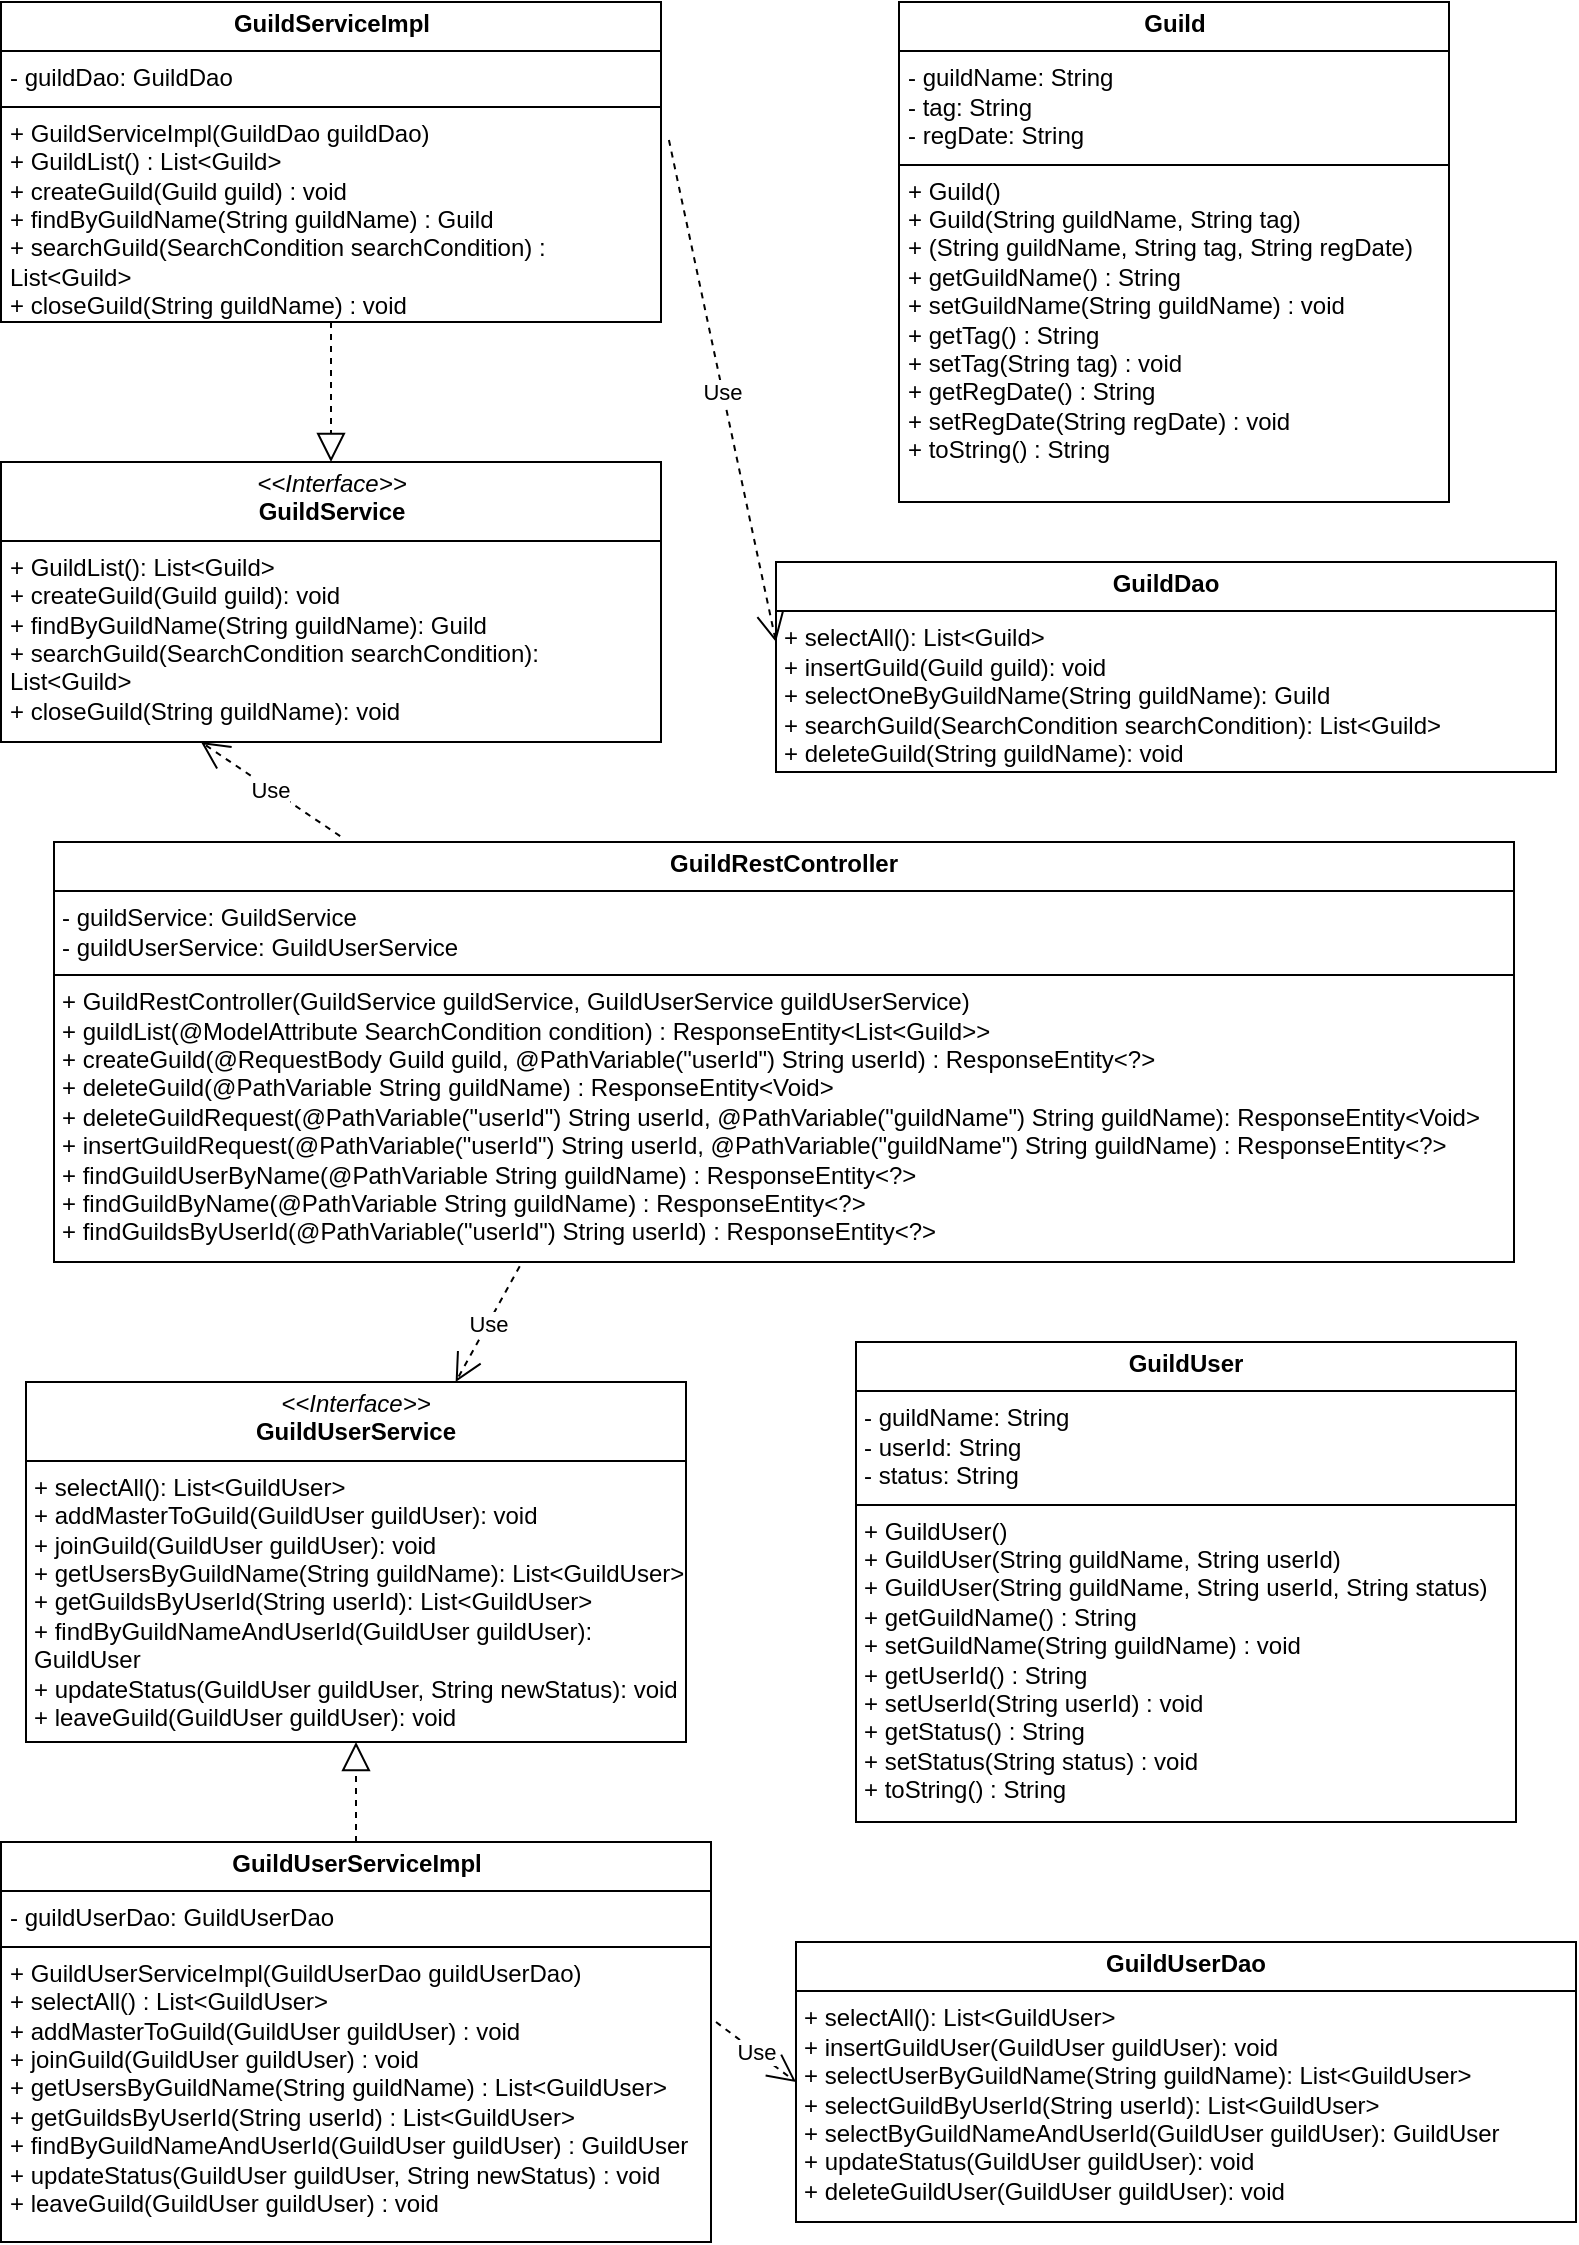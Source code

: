 <mxfile version="24.4.6" type="device">
  <diagram id="C5RBs43oDa-KdzZeNtuy" name="Page-1">
    <mxGraphModel dx="851" dy="674" grid="1" gridSize="10" guides="1" tooltips="1" connect="1" arrows="1" fold="1" page="1" pageScale="1" pageWidth="827" pageHeight="1169" math="0" shadow="0">
      <root>
        <mxCell id="WIyWlLk6GJQsqaUBKTNV-0" />
        <mxCell id="WIyWlLk6GJQsqaUBKTNV-1" parent="WIyWlLk6GJQsqaUBKTNV-0" />
        <mxCell id="fT-lklPn8G5hOa_dggbo-19" value="&lt;p style=&quot;margin:0px;margin-top:4px;text-align:center;&quot;&gt;&lt;i&gt;&amp;lt;&amp;lt;Interface&amp;gt;&amp;gt;&lt;/i&gt;&lt;br&gt;&lt;b&gt;&lt;span style=&quot;text-wrap: nowrap;&quot;&gt;Guild&lt;/span&gt;Service&lt;/b&gt;&lt;/p&gt;&lt;hr size=&quot;1&quot; style=&quot;border-style:solid;&quot;&gt;&lt;p style=&quot;margin:0px;margin-left:4px;&quot;&gt;+ GuildList(): List&amp;lt;Guild&amp;gt;&lt;/p&gt;&lt;p style=&quot;margin:0px;margin-left:4px;&quot;&gt;+ createGuild(Guild guild): void&lt;/p&gt;&lt;p style=&quot;margin:0px;margin-left:4px;&quot;&gt;+ findByGuildName(String guildName): Guild&lt;/p&gt;&lt;p style=&quot;margin:0px;margin-left:4px;&quot;&gt;+ searchGuild(SearchCondition searchCondition): List&amp;lt;Guild&amp;gt;&lt;/p&gt;&lt;p style=&quot;margin:0px;margin-left:4px;&quot;&gt;+ closeGuild(String guildName): void&lt;/p&gt;&lt;div&gt;&lt;br&gt;&lt;/div&gt;" style="verticalAlign=top;align=left;overflow=fill;html=1;whiteSpace=wrap;" parent="WIyWlLk6GJQsqaUBKTNV-1" vertex="1">
          <mxGeometry x="22.5" y="250" width="330" height="140" as="geometry" />
        </mxCell>
        <mxCell id="fT-lklPn8G5hOa_dggbo-29" value="&lt;p style=&quot;margin:0px;margin-top:4px;text-align:center;&quot;&gt;&lt;b style=&quot;background-color: initial;&quot;&gt;&lt;span style=&quot;text-wrap: nowrap;&quot;&gt;Guild&lt;/span&gt;&lt;/b&gt;&lt;br&gt;&lt;/p&gt;&lt;hr size=&quot;1&quot; style=&quot;border-style:solid;&quot;&gt;&lt;p style=&quot;margin:0px;margin-left:4px;&quot;&gt;- guildName: String&lt;/p&gt;&lt;p style=&quot;margin:0px;margin-left:4px;&quot;&gt;- tag: String&lt;/p&gt;&lt;p style=&quot;margin:0px;margin-left:4px;&quot;&gt;- regDate: String&lt;/p&gt;&lt;hr size=&quot;1&quot; style=&quot;border-style:solid;&quot;&gt;&lt;p style=&quot;margin: 0px 0px 0px 4px;&quot;&gt;+ Guild()&lt;/p&gt;&lt;p style=&quot;margin: 0px 0px 0px 4px;&quot;&gt;+ Guild(String guildName, String tag)&lt;/p&gt;&lt;p style=&quot;margin: 0px 0px 0px 4px;&quot;&gt;+ (String guildName, String tag, String regDate)&lt;/p&gt;&lt;p style=&quot;margin: 0px 0px 0px 4px;&quot;&gt;+ getGuildName() : String&lt;/p&gt;&lt;p style=&quot;margin: 0px 0px 0px 4px;&quot;&gt;+ setGuildName(String guildName) : void&lt;/p&gt;&lt;p style=&quot;margin: 0px 0px 0px 4px;&quot;&gt;+ getTag() : String&lt;/p&gt;&lt;p style=&quot;margin: 0px 0px 0px 4px;&quot;&gt;+ setTag(String tag) : void&lt;/p&gt;&lt;p style=&quot;margin: 0px 0px 0px 4px;&quot;&gt;+ getRegDate() : String&lt;/p&gt;&lt;p style=&quot;margin: 0px 0px 0px 4px;&quot;&gt;+ setRegDate(String regDate) : void&lt;/p&gt;&lt;p style=&quot;margin: 0px 0px 0px 4px;&quot;&gt;+ toString() : String&lt;/p&gt;" style="verticalAlign=top;align=left;overflow=fill;html=1;whiteSpace=wrap;" parent="WIyWlLk6GJQsqaUBKTNV-1" vertex="1">
          <mxGeometry x="471.5" y="20" width="275" height="250" as="geometry" />
        </mxCell>
        <mxCell id="fT-lklPn8G5hOa_dggbo-30" value="&lt;p style=&quot;margin:0px;margin-top:4px;text-align:center;&quot;&gt;&lt;b style=&quot;background-color: initial;&quot;&gt;&lt;span style=&quot;text-wrap: nowrap;&quot;&gt;Guild&lt;/span&gt;&lt;/b&gt;&lt;span style=&quot;font-weight: 700; text-wrap: nowrap;&quot;&gt;Dao&lt;/span&gt;&lt;br&gt;&lt;/p&gt;&lt;hr size=&quot;1&quot; style=&quot;border-style:solid;&quot;&gt;&lt;p style=&quot;margin:0px;margin-left:4px;&quot;&gt;&lt;/p&gt;&lt;p style=&quot;margin:0px;margin-left:4px;&quot;&gt;+ selectAll(): List&amp;lt;Guild&amp;gt;&lt;/p&gt;&lt;p style=&quot;margin:0px;margin-left:4px;&quot;&gt;+ insertGuild(Guild guild): void&lt;/p&gt;&lt;p style=&quot;margin:0px;margin-left:4px;&quot;&gt;+ selectOneByGuildName(String guildName): Guild&lt;/p&gt;&lt;p style=&quot;margin:0px;margin-left:4px;&quot;&gt;+ searchGuild(SearchCondition searchCondition): List&amp;lt;Guild&amp;gt;&lt;/p&gt;&lt;p style=&quot;margin:0px;margin-left:4px;&quot;&gt;+ deleteGuild(String guildName): void&lt;/p&gt;" style="verticalAlign=top;align=left;overflow=fill;html=1;whiteSpace=wrap;" parent="WIyWlLk6GJQsqaUBKTNV-1" vertex="1">
          <mxGeometry x="410" y="300" width="390" height="105" as="geometry" />
        </mxCell>
        <mxCell id="fT-lklPn8G5hOa_dggbo-31" value="&lt;p style=&quot;margin:0px;margin-top:4px;text-align:center;&quot;&gt;&lt;b style=&quot;background-color: initial;&quot;&gt;&lt;span style=&quot;text-wrap: nowrap;&quot;&gt;Guild&lt;/span&gt;&lt;/b&gt;&lt;span style=&quot;font-weight: 700; text-wrap: nowrap;&quot;&gt;ServiceImpl&lt;/span&gt;&lt;br&gt;&lt;/p&gt;&lt;hr size=&quot;1&quot; style=&quot;border-style:solid;&quot;&gt;&lt;p style=&quot;margin:0px;margin-left:4px;&quot;&gt;- guildDao: GuildDao&lt;/p&gt;&lt;hr size=&quot;1&quot; style=&quot;border-style:solid;&quot;&gt;&lt;p style=&quot;margin:0px;margin-left:4px;&quot;&gt;+ GuildServiceImpl(GuildDao&amp;nbsp;&lt;span style=&quot;background-color: initial;&quot;&gt;guildDao)&lt;/span&gt;&lt;/p&gt;&lt;p style=&quot;margin:0px;margin-left:4px;&quot;&gt;+ GuildList() : List&amp;lt;Guild&amp;gt;&lt;/p&gt;&lt;p style=&quot;margin:0px;margin-left:4px;&quot;&gt;+ createGuild(Guild guild) : void&lt;/p&gt;&lt;p style=&quot;margin:0px;margin-left:4px;&quot;&gt;+ findByGuildName(String guildName) : Guild&lt;/p&gt;&lt;p style=&quot;margin:0px;margin-left:4px;&quot;&gt;+ searchGuild(SearchCondition searchCondition) : List&amp;lt;Guild&amp;gt;&lt;/p&gt;&lt;p style=&quot;margin:0px;margin-left:4px;&quot;&gt;+ closeGuild(String guildName) : void&lt;/p&gt;" style="verticalAlign=top;align=left;overflow=fill;html=1;whiteSpace=wrap;" parent="WIyWlLk6GJQsqaUBKTNV-1" vertex="1">
          <mxGeometry x="22.5" y="20" width="330" height="160" as="geometry" />
        </mxCell>
        <mxCell id="fT-lklPn8G5hOa_dggbo-32" value="&lt;p style=&quot;margin:0px;margin-top:4px;text-align:center;&quot;&gt;&lt;b style=&quot;background-color: initial;&quot;&gt;&lt;span style=&quot;text-wrap: nowrap;&quot;&gt;Guild&lt;/span&gt;&lt;/b&gt;&lt;span style=&quot;font-weight: 700; text-wrap: nowrap;&quot;&gt;RestController&lt;/span&gt;&lt;br&gt;&lt;/p&gt;&lt;hr size=&quot;1&quot; style=&quot;border-style:solid;&quot;&gt;&lt;p style=&quot;margin:0px;margin-left:4px;&quot;&gt;- guildService: GuildService&lt;/p&gt;&lt;p style=&quot;margin:0px;margin-left:4px;&quot;&gt;- guildUserService: GuildUserService&lt;/p&gt;&lt;hr size=&quot;1&quot; style=&quot;border-style:solid;&quot;&gt;&lt;p style=&quot;margin:0px;margin-left:4px;&quot;&gt;+ GuildRestController(GuildService&amp;nbsp;&lt;span style=&quot;background-color: initial;&quot;&gt;guildService, GuildUserService guildUserService)&lt;/span&gt;&lt;/p&gt;&lt;p style=&quot;margin:0px;margin-left:4px;&quot;&gt;+ guildList(@ModelAttribute SearchCondition condition) : ResponseEntity&amp;lt;List&amp;lt;Guild&amp;gt;&amp;gt;&lt;/p&gt;&lt;p style=&quot;margin:0px;margin-left:4px;&quot;&gt;+ createGuild(@RequestBody Guild guild, @PathVariable(&quot;userId&quot;) String userId) : ResponseEntity&amp;lt;?&amp;gt;&lt;/p&gt;&lt;p style=&quot;margin:0px;margin-left:4px;&quot;&gt;+ deleteGuild(@PathVariable String guildName) : ResponseEntity&amp;lt;Void&amp;gt;&lt;/p&gt;&lt;p style=&quot;margin:0px;margin-left:4px;&quot;&gt;+ deleteGuildRequest(@PathVariable(&quot;userId&quot;) String userId, @PathVariable(&quot;guildName&quot;) String guildName): ResponseEntity&amp;lt;Void&amp;gt;&lt;/p&gt;&lt;p style=&quot;margin:0px;margin-left:4px;&quot;&gt;+ insertGuildRequest(@PathVariable(&quot;userId&quot;) String userId, @PathVariable(&quot;guildName&quot;) String guildName) : ResponseEntity&amp;lt;?&amp;gt;&lt;/p&gt;&lt;p style=&quot;margin:0px;margin-left:4px;&quot;&gt;+ findGuildUserByName(@PathVariable String guildName) : ResponseEntity&amp;lt;?&amp;gt;&lt;/p&gt;&lt;p style=&quot;margin:0px;margin-left:4px;&quot;&gt;+ findGuildByName(@PathVariable String guildName) : ResponseEntity&amp;lt;?&amp;gt;&lt;/p&gt;&lt;p style=&quot;margin:0px;margin-left:4px;&quot;&gt;+ findGuildsByUserId(@PathVariable(&quot;userId&quot;) String userId) : ResponseEntity&amp;lt;?&amp;gt;&lt;/p&gt;" style="verticalAlign=top;align=left;overflow=fill;html=1;whiteSpace=wrap;" parent="WIyWlLk6GJQsqaUBKTNV-1" vertex="1">
          <mxGeometry x="49" y="440" width="730" height="210" as="geometry" />
        </mxCell>
        <mxCell id="10Wim-K_SKHKNXbFn4e0-1" value="" style="endArrow=block;dashed=1;endFill=0;endSize=12;html=1;rounded=0;exitX=0.5;exitY=1;exitDx=0;exitDy=0;" parent="WIyWlLk6GJQsqaUBKTNV-1" source="fT-lklPn8G5hOa_dggbo-31" target="fT-lklPn8G5hOa_dggbo-19" edge="1">
          <mxGeometry width="160" relative="1" as="geometry">
            <mxPoint x="330" y="340" as="sourcePoint" />
            <mxPoint x="490" y="340" as="targetPoint" />
          </mxGeometry>
        </mxCell>
        <mxCell id="Zmlh1F6kAQD6-s-GymSz-0" value="&lt;p style=&quot;margin:0px;margin-top:4px;text-align:center;&quot;&gt;&lt;i&gt;&amp;lt;&amp;lt;Interface&amp;gt;&amp;gt;&lt;/i&gt;&lt;br&gt;&lt;b style=&quot;background-color: initial;&quot;&gt;&lt;span style=&quot;text-wrap: nowrap;&quot;&gt;GuildUser&lt;/span&gt;&lt;/b&gt;&lt;b&gt;Service&lt;/b&gt;&lt;/p&gt;&lt;hr size=&quot;1&quot; style=&quot;border-style:solid;&quot;&gt;&lt;p style=&quot;margin:0px;margin-left:4px;&quot;&gt;+ selectAll(): List&amp;lt;GuildUser&amp;gt;&lt;/p&gt;&lt;p style=&quot;margin:0px;margin-left:4px;&quot;&gt;+ addMasterToGuild(GuildUser guildUser): void&lt;/p&gt;&lt;p style=&quot;margin:0px;margin-left:4px;&quot;&gt;+ joinGuild(GuildUser guildUser): void&lt;/p&gt;&lt;p style=&quot;margin:0px;margin-left:4px;&quot;&gt;+ getUsersByGuildName(String guildName): List&amp;lt;GuildUser&amp;gt;&lt;/p&gt;&lt;p style=&quot;margin:0px;margin-left:4px;&quot;&gt;+ getGuildsByUserId(String userId): List&amp;lt;GuildUser&amp;gt;&lt;/p&gt;&lt;p style=&quot;margin:0px;margin-left:4px;&quot;&gt;+ findByGuildNameAndUserId(GuildUser guildUser): GuildUser&lt;/p&gt;&lt;p style=&quot;margin:0px;margin-left:4px;&quot;&gt;+ updateStatus(GuildUser guildUser, String newStatus): void&lt;/p&gt;&lt;p style=&quot;margin:0px;margin-left:4px;&quot;&gt;+ leaveGuild(GuildUser guildUser): void&lt;/p&gt;" style="verticalAlign=top;align=left;overflow=fill;html=1;whiteSpace=wrap;" parent="WIyWlLk6GJQsqaUBKTNV-1" vertex="1">
          <mxGeometry x="35" y="710" width="330" height="180" as="geometry" />
        </mxCell>
        <mxCell id="Zmlh1F6kAQD6-s-GymSz-1" value="&lt;p style=&quot;margin:0px;margin-top:4px;text-align:center;&quot;&gt;&lt;b style=&quot;background-color: initial;&quot;&gt;&lt;span style=&quot;text-wrap: nowrap;&quot;&gt;GuildUser&lt;/span&gt;&lt;/b&gt;&lt;br&gt;&lt;/p&gt;&lt;hr size=&quot;1&quot; style=&quot;border-style:solid;&quot;&gt;&lt;p style=&quot;margin:0px;margin-left:4px;&quot;&gt;- guildName: String&lt;/p&gt;&lt;p style=&quot;margin:0px;margin-left:4px;&quot;&gt;- userId: String&lt;/p&gt;&lt;p style=&quot;margin:0px;margin-left:4px;&quot;&gt;- status: String&lt;/p&gt;&lt;hr size=&quot;1&quot; style=&quot;border-style:solid;&quot;&gt;&lt;p style=&quot;margin: 0px 0px 0px 4px;&quot;&gt;+ GuildUser()&lt;/p&gt;&lt;p style=&quot;margin: 0px 0px 0px 4px;&quot;&gt;+ GuildUser(String guildName, String userId)&lt;/p&gt;&lt;p style=&quot;margin: 0px 0px 0px 4px;&quot;&gt;+ GuildUser(String guildName, String userId, String status)&lt;/p&gt;&lt;p style=&quot;margin: 0px 0px 0px 4px;&quot;&gt;+ getGuildName() : String&lt;/p&gt;&lt;p style=&quot;margin: 0px 0px 0px 4px;&quot;&gt;+ setGuildName(String guildName) : void&lt;/p&gt;&lt;p style=&quot;margin: 0px 0px 0px 4px;&quot;&gt;+ getUserId() : String&lt;/p&gt;&lt;p style=&quot;margin: 0px 0px 0px 4px;&quot;&gt;+ setUserId(String userId) : void&lt;/p&gt;&lt;p style=&quot;margin: 0px 0px 0px 4px;&quot;&gt;+ getStatus() : String&lt;/p&gt;&lt;p style=&quot;margin: 0px 0px 0px 4px;&quot;&gt;+ setStatus(String status) : void&lt;/p&gt;&lt;p style=&quot;margin: 0px 0px 0px 4px;&quot;&gt;+ toString() : String&lt;/p&gt;" style="verticalAlign=top;align=left;overflow=fill;html=1;whiteSpace=wrap;" parent="WIyWlLk6GJQsqaUBKTNV-1" vertex="1">
          <mxGeometry x="450" y="690" width="330" height="240" as="geometry" />
        </mxCell>
        <mxCell id="Zmlh1F6kAQD6-s-GymSz-2" value="&lt;p style=&quot;margin:0px;margin-top:4px;text-align:center;&quot;&gt;&lt;b style=&quot;background-color: initial;&quot;&gt;&lt;span style=&quot;text-wrap: nowrap;&quot;&gt;GuildUser&lt;/span&gt;&lt;/b&gt;&lt;span style=&quot;font-weight: 700; text-wrap: nowrap;&quot;&gt;Dao&lt;/span&gt;&lt;br&gt;&lt;/p&gt;&lt;hr size=&quot;1&quot; style=&quot;border-style:solid;&quot;&gt;&lt;p style=&quot;margin:0px;margin-left:4px;&quot;&gt;+ selectAll(): List&amp;lt;GuildUser&amp;gt;&lt;/p&gt;&lt;p style=&quot;margin:0px;margin-left:4px;&quot;&gt;+ insertGuildUser(GuildUser guildUser): void&lt;/p&gt;&lt;p style=&quot;margin:0px;margin-left:4px;&quot;&gt;+ selectUserByGuildName(String guildName): List&amp;lt;GuildUser&amp;gt;&lt;/p&gt;&lt;p style=&quot;margin:0px;margin-left:4px;&quot;&gt;+ selectGuildByUserId(String userId): List&amp;lt;GuildUser&amp;gt;&lt;/p&gt;&lt;p style=&quot;margin:0px;margin-left:4px;&quot;&gt;+ selectByGuildNameAndUserId(GuildUser guildUser): GuildUser&lt;/p&gt;&lt;p style=&quot;margin:0px;margin-left:4px;&quot;&gt;+ updateStatus(GuildUser guildUser): void&lt;/p&gt;&lt;p style=&quot;margin:0px;margin-left:4px;&quot;&gt;+ deleteGuildUser(GuildUser guildUser): void&lt;/p&gt;&lt;div&gt;&lt;br&gt;&lt;/div&gt;" style="verticalAlign=top;align=left;overflow=fill;html=1;whiteSpace=wrap;" parent="WIyWlLk6GJQsqaUBKTNV-1" vertex="1">
          <mxGeometry x="420" y="990" width="390" height="140" as="geometry" />
        </mxCell>
        <mxCell id="Zmlh1F6kAQD6-s-GymSz-3" value="&lt;p style=&quot;margin:0px;margin-top:4px;text-align:center;&quot;&gt;&lt;b style=&quot;background-color: initial;&quot;&gt;&lt;span style=&quot;text-wrap: nowrap;&quot;&gt;GuildUser&lt;/span&gt;&lt;/b&gt;&lt;span style=&quot;font-weight: 700; text-wrap: nowrap;&quot;&gt;ServiceImpl&lt;/span&gt;&lt;br&gt;&lt;/p&gt;&lt;hr size=&quot;1&quot; style=&quot;border-style:solid;&quot;&gt;&lt;p style=&quot;margin:0px;margin-left:4px;&quot;&gt;- guildUserDao: GuildUserDao&lt;/p&gt;&lt;hr size=&quot;1&quot; style=&quot;border-style:solid;&quot;&gt;&lt;p style=&quot;margin:0px;margin-left:4px;&quot;&gt;+ GuildUserServiceImpl(GuildUserDao&amp;nbsp;&lt;span style=&quot;background-color: initial;&quot;&gt;guildUserDao)&lt;/span&gt;&lt;/p&gt;&lt;p style=&quot;margin:0px;margin-left:4px;&quot;&gt;+ selectAll() : List&amp;lt;GuildUser&amp;gt;&lt;/p&gt;&lt;p style=&quot;margin:0px;margin-left:4px;&quot;&gt;+ addMasterToGuild(GuildUser guildUser) : void&lt;/p&gt;&lt;p style=&quot;margin:0px;margin-left:4px;&quot;&gt;+ joinGuild(GuildUser guildUser) : void&lt;/p&gt;&lt;p style=&quot;margin:0px;margin-left:4px;&quot;&gt;+ getUsersByGuildName(String guildName) : List&amp;lt;GuildUser&amp;gt;&lt;/p&gt;&lt;p style=&quot;margin:0px;margin-left:4px;&quot;&gt;+ getGuildsByUserId(String userId) : List&amp;lt;GuildUser&amp;gt;&lt;/p&gt;&lt;p style=&quot;margin:0px;margin-left:4px;&quot;&gt;+ findByGuildNameAndUserId(GuildUser guildUser) : GuildUser&lt;/p&gt;&lt;p style=&quot;margin:0px;margin-left:4px;&quot;&gt;+ updateStatus(GuildUser guildUser, String newStatus) : void&lt;/p&gt;&lt;p style=&quot;margin:0px;margin-left:4px;&quot;&gt;+ leaveGuild(GuildUser guildUser) : void&lt;/p&gt;" style="verticalAlign=top;align=left;overflow=fill;html=1;whiteSpace=wrap;" parent="WIyWlLk6GJQsqaUBKTNV-1" vertex="1">
          <mxGeometry x="22.5" y="940" width="355" height="200" as="geometry" />
        </mxCell>
        <mxCell id="Zmlh1F6kAQD6-s-GymSz-5" value="" style="endArrow=block;dashed=1;endFill=0;endSize=12;html=1;rounded=0;exitX=0.5;exitY=0;exitDx=0;exitDy=0;entryX=0.5;entryY=1;entryDx=0;entryDy=0;" parent="WIyWlLk6GJQsqaUBKTNV-1" source="Zmlh1F6kAQD6-s-GymSz-3" target="Zmlh1F6kAQD6-s-GymSz-0" edge="1">
          <mxGeometry width="160" relative="1" as="geometry">
            <mxPoint x="325" y="930" as="sourcePoint" />
            <mxPoint x="485" y="930" as="targetPoint" />
          </mxGeometry>
        </mxCell>
        <mxCell id="QkztU1p9TMoOHY9lNZus-0" value="Use" style="endArrow=open;endSize=12;dashed=1;html=1;rounded=0;exitX=1.012;exitY=0.431;exitDx=0;exitDy=0;entryX=0;entryY=0.381;entryDx=0;entryDy=0;exitPerimeter=0;entryPerimeter=0;" edge="1" parent="WIyWlLk6GJQsqaUBKTNV-1" source="fT-lklPn8G5hOa_dggbo-31" target="fT-lklPn8G5hOa_dggbo-30">
          <mxGeometry width="160" relative="1" as="geometry">
            <mxPoint x="365" y="290" as="sourcePoint" />
            <mxPoint x="442" y="290" as="targetPoint" />
          </mxGeometry>
        </mxCell>
        <mxCell id="QkztU1p9TMoOHY9lNZus-1" value="Use" style="endArrow=open;endSize=12;dashed=1;html=1;rounded=0;exitX=0.319;exitY=1.01;exitDx=0;exitDy=0;exitPerimeter=0;" edge="1" parent="WIyWlLk6GJQsqaUBKTNV-1" source="fT-lklPn8G5hOa_dggbo-32" target="Zmlh1F6kAQD6-s-GymSz-0">
          <mxGeometry width="160" relative="1" as="geometry">
            <mxPoint x="200" y="680" as="sourcePoint" />
            <mxPoint x="277" y="680" as="targetPoint" />
          </mxGeometry>
        </mxCell>
        <mxCell id="QkztU1p9TMoOHY9lNZus-2" value="Use" style="endArrow=open;endSize=12;dashed=1;html=1;rounded=0;exitX=0.196;exitY=-0.014;exitDx=0;exitDy=0;entryX=0.303;entryY=1;entryDx=0;entryDy=0;exitPerimeter=0;entryPerimeter=0;" edge="1" parent="WIyWlLk6GJQsqaUBKTNV-1" source="fT-lklPn8G5hOa_dggbo-32" target="fT-lklPn8G5hOa_dggbo-19">
          <mxGeometry width="160" relative="1" as="geometry">
            <mxPoint x="390" y="110" as="sourcePoint" />
            <mxPoint x="467" y="110" as="targetPoint" />
          </mxGeometry>
        </mxCell>
        <mxCell id="QkztU1p9TMoOHY9lNZus-3" value="Use" style="endArrow=open;endSize=12;dashed=1;html=1;rounded=0;entryX=0;entryY=0.5;entryDx=0;entryDy=0;" edge="1" parent="WIyWlLk6GJQsqaUBKTNV-1" target="Zmlh1F6kAQD6-s-GymSz-2">
          <mxGeometry width="160" relative="1" as="geometry">
            <mxPoint x="380" y="1030" as="sourcePoint" />
            <mxPoint x="471.5" y="960" as="targetPoint" />
          </mxGeometry>
        </mxCell>
      </root>
    </mxGraphModel>
  </diagram>
</mxfile>
